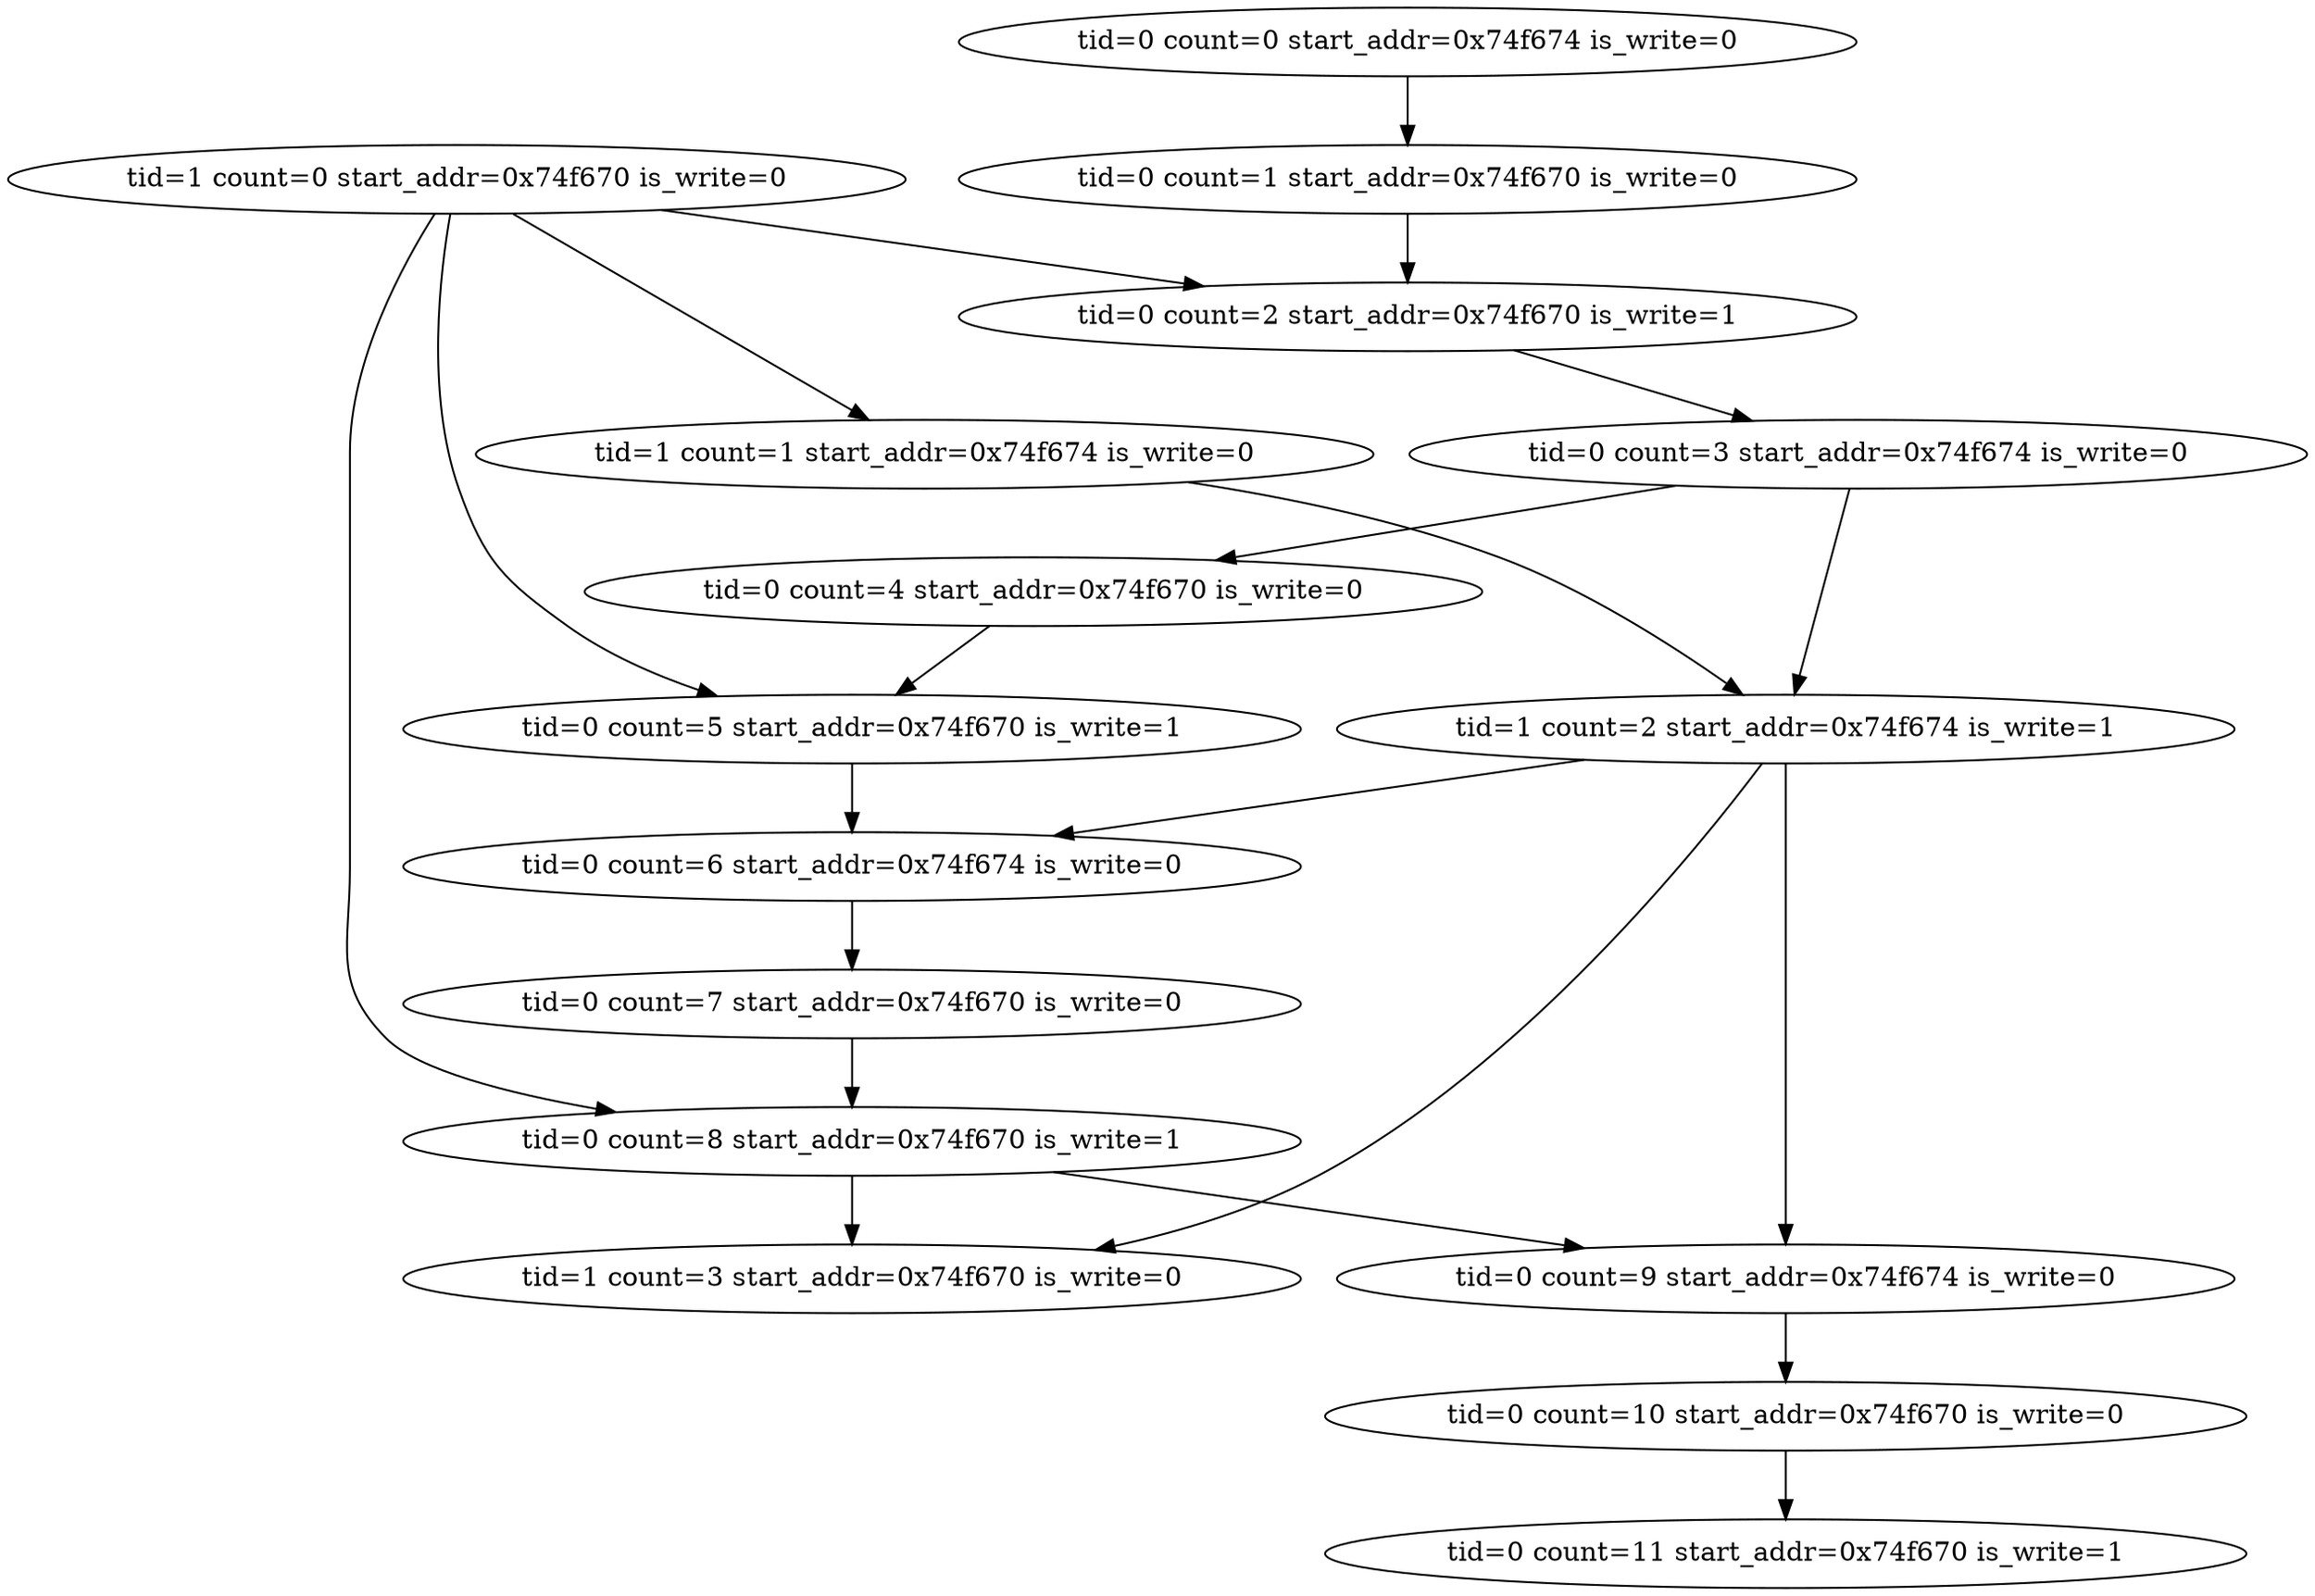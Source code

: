 digraph G {
0 [count=0, is_write=0, label="tid=0 count=0 start_addr=0x74f674 is_write=0", start_addr="0x74f674", tid=0];
1 [count=1, is_write=0, label="tid=0 count=1 start_addr=0x74f670 is_write=0", start_addr="0x74f670", tid=0];
2 [count=2, is_write=1, label="tid=0 count=2 start_addr=0x74f670 is_write=1", start_addr="0x74f670", tid=0];
3 [count=3, is_write=0, label="tid=0 count=3 start_addr=0x74f674 is_write=0", start_addr="0x74f674", tid=0];
4 [count=4, is_write=0, label="tid=0 count=4 start_addr=0x74f670 is_write=0", start_addr="0x74f670", tid=0];
5 [count=5, is_write=1, label="tid=0 count=5 start_addr=0x74f670 is_write=1", start_addr="0x74f670", tid=0];
6 [count=6, is_write=0, label="tid=0 count=6 start_addr=0x74f674 is_write=0", start_addr="0x74f674", tid=0];
7 [count=7, is_write=0, label="tid=0 count=7 start_addr=0x74f670 is_write=0", start_addr="0x74f670", tid=0];
8 [count=8, is_write=1, label="tid=0 count=8 start_addr=0x74f670 is_write=1", start_addr="0x74f670", tid=0];
9 [count=9, is_write=0, label="tid=0 count=9 start_addr=0x74f674 is_write=0", start_addr="0x74f674", tid=0];
10 [count=10, is_write=0, label="tid=0 count=10 start_addr=0x74f670 is_write=0", start_addr="0x74f670", tid=0];
11 [count=11, is_write=1, label="tid=0 count=11 start_addr=0x74f670 is_write=1", start_addr="0x74f670", tid=0];
20 [count=0, is_write=0, label="tid=1 count=0 start_addr=0x74f670 is_write=0", start_addr="0x74f670", tid=1];
21 [count=1, is_write=0, label="tid=1 count=1 start_addr=0x74f674 is_write=0", start_addr="0x74f674", tid=1];
22 [count=2, is_write=1, label="tid=1 count=2 start_addr=0x74f674 is_write=1", start_addr="0x74f674", tid=1];
23 [count=3, is_write=0, label="tid=1 count=3 start_addr=0x74f670 is_write=0", start_addr="0x74f670", tid=1];
0->1 ;
1->2 ;
2->3 ;
3->4 ;
4->5 ;
5->6 ;
6->7 ;
7->8 ;
8->9 ;
9->10 ;
10->11 ;
20->21 ;
21->22 ;
22->23 ;
3->22 ;
8->23 ;
20->8 ;
20->2 ;
20->5 ;
22->9 ;
22->6 ;
}
